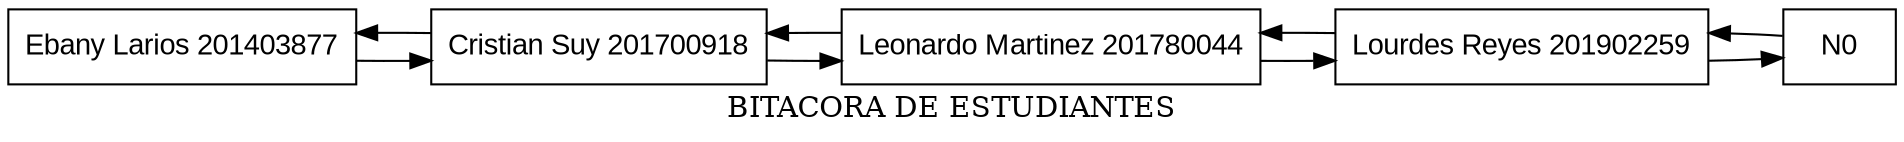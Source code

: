 digraph G {
rankdir=LR;
node [shape=box];
node [shape=record fontname=Arial]
label = "BITACORA DE ESTUDIANTES";
N4[label="{Ebany Larios 201403877}"];
N1 -> N0;
N0 -> N1;
N3[label="{Cristian Suy 201700918}"];
N2 -> N1;
N1 -> N2;
N2[label="{Leonardo Martinez 201780044}"];
N3 -> N2;
N2 -> N3;
N1[label="{Lourdes Reyes 201902259}"];
N4 -> N3;
N3 -> N4;
}